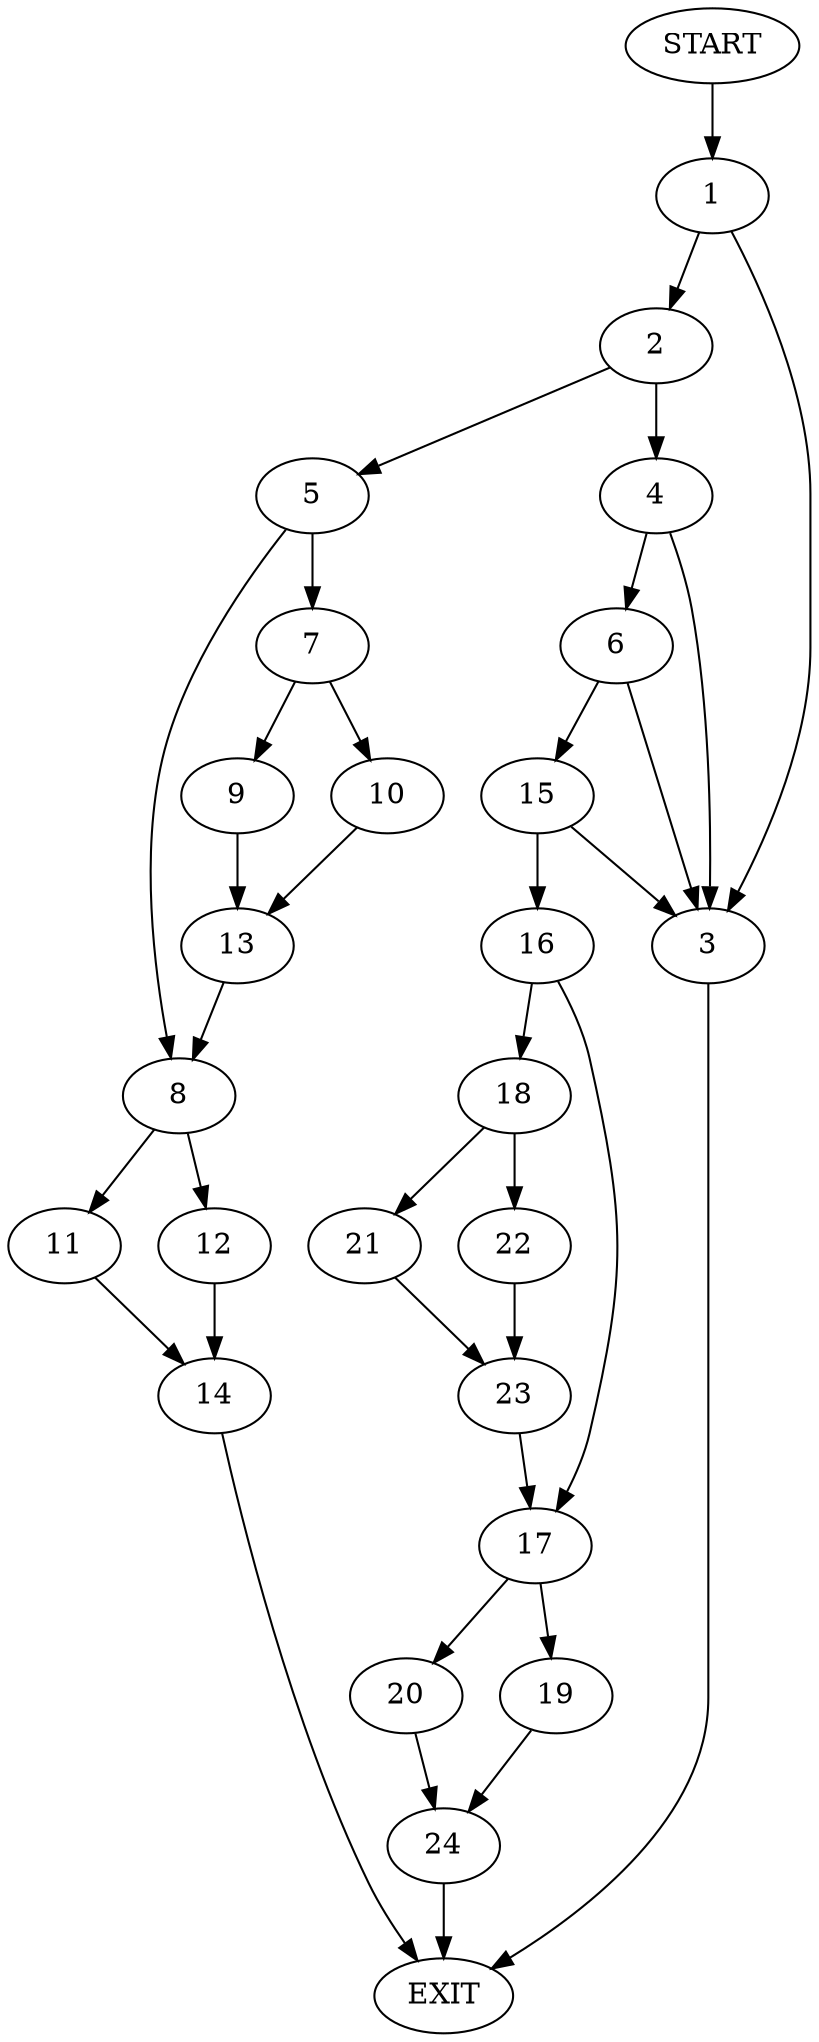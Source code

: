 digraph {
0 [label="START"]
25 [label="EXIT"]
0 -> 1
1 -> 2
1 -> 3
2 -> 4
2 -> 5
3 -> 25
4 -> 6
4 -> 3
5 -> 7
5 -> 8
7 -> 9
7 -> 10
8 -> 11
8 -> 12
10 -> 13
9 -> 13
13 -> 8
11 -> 14
12 -> 14
14 -> 25
6 -> 15
6 -> 3
15 -> 16
15 -> 3
16 -> 17
16 -> 18
17 -> 19
17 -> 20
18 -> 21
18 -> 22
22 -> 23
21 -> 23
23 -> 17
19 -> 24
20 -> 24
24 -> 25
}
